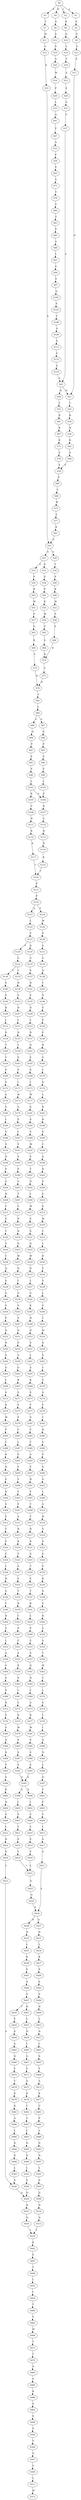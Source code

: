 strict digraph  {
	S0 -> S1 [ label = A ];
	S0 -> S2 [ label = C ];
	S0 -> S3 [ label = P ];
	S0 -> S4 [ label = H ];
	S1 -> S5 [ label = S ];
	S2 -> S6 [ label = R ];
	S3 -> S7 [ label = T ];
	S4 -> S8 [ label = G ];
	S5 -> S9 [ label = G ];
	S6 -> S10 [ label = Q ];
	S7 -> S11 [ label = W ];
	S8 -> S12 [ label = S ];
	S9 -> S13 [ label = G ];
	S10 -> S14 [ label = L ];
	S11 -> S15 [ label = V ];
	S12 -> S16 [ label = S ];
	S13 -> S17 [ label = S ];
	S14 -> S18 [ label = T ];
	S15 -> S19 [ label = K ];
	S16 -> S20 [ label = A ];
	S17 -> S21 [ label = N ];
	S18 -> S22 [ label = A ];
	S19 -> S23 [ label = S ];
	S20 -> S24 [ label = W ];
	S21 -> S25 [ label = C ];
	S22 -> S26 [ label = S ];
	S23 -> S27 [ label = G ];
	S23 -> S28 [ label = S ];
	S24 -> S29 [ label = P ];
	S25 -> S30 [ label = R ];
	S26 -> S31 [ label = G ];
	S27 -> S32 [ label = S ];
	S27 -> S33 [ label = G ];
	S28 -> S34 [ label = T ];
	S29 -> S35 [ label = L ];
	S30 -> S36 [ label = R ];
	S31 -> S37 [ label = G ];
	S32 -> S38 [ label = G ];
	S33 -> S39 [ label = P ];
	S34 -> S40 [ label = P ];
	S35 -> S41 [ label = Q ];
	S36 -> S42 [ label = K ];
	S37 -> S43 [ label = S ];
	S38 -> S44 [ label = P ];
	S39 -> S45 [ label = R ];
	S40 -> S46 [ label = K ];
	S41 -> S47 [ label = P ];
	S42 -> S48 [ label = S ];
	S43 -> S21 [ label = N ];
	S43 -> S49 [ label = H ];
	S44 -> S50 [ label = K ];
	S45 -> S51 [ label = W ];
	S46 -> S52 [ label = W ];
	S47 -> S53 [ label = A ];
	S48 -> S54 [ label = V ];
	S49 -> S55 [ label = C ];
	S50 -> S56 [ label = W ];
	S51 -> S57 [ label = P ];
	S52 -> S58 [ label = P ];
	S53 -> S59 [ label = P ];
	S54 -> S60 [ label = P ];
	S55 -> S61 [ label = R ];
	S56 -> S62 [ label = P ];
	S57 -> S63 [ label = S ];
	S58 -> S64 [ label = S ];
	S59 -> S65 [ label = P ];
	S60 -> S66 [ label = T ];
	S61 -> S67 [ label = R ];
	S62 -> S68 [ label = S ];
	S63 -> S69 [ label = R ];
	S64 -> S70 [ label = R ];
	S65 -> S71 [ label = V ];
	S66 -> S72 [ label = W ];
	S67 -> S73 [ label = K ];
	S68 -> S70 [ label = R ];
	S69 -> S74 [ label = C ];
	S70 -> S75 [ label = C ];
	S71 -> S76 [ label = T ];
	S72 -> S77 [ label = V ];
	S73 -> S78 [ label = S ];
	S74 -> S79 [ label = R ];
	S75 -> S79 [ label = R ];
	S76 -> S80 [ label = P ];
	S77 -> S81 [ label = K ];
	S78 -> S54 [ label = V ];
	S79 -> S82 [ label = A ];
	S80 -> S83 [ label = G ];
	S81 -> S23 [ label = S ];
	S82 -> S84 [ label = L ];
	S83 -> S85 [ label = P ];
	S84 -> S86 [ label = E ];
	S84 -> S87 [ label = G ];
	S85 -> S88 [ label = G ];
	S86 -> S89 [ label = D ];
	S87 -> S90 [ label = D ];
	S88 -> S91 [ label = L ];
	S89 -> S92 [ label = P ];
	S90 -> S93 [ label = P ];
	S91 -> S94 [ label = S ];
	S92 -> S95 [ label = E ];
	S93 -> S96 [ label = E ];
	S94 -> S97 [ label = E ];
	S95 -> S98 [ label = S ];
	S96 -> S99 [ label = S ];
	S97 -> S100 [ label = Q ];
	S98 -> S101 [ label = L ];
	S99 -> S102 [ label = L ];
	S100 -> S103 [ label = P ];
	S101 -> S104 [ label = S ];
	S101 -> S105 [ label = R ];
	S102 -> S104 [ label = S ];
	S103 -> S106 [ label = T ];
	S104 -> S107 [ label = R ];
	S105 -> S108 [ label = C ];
	S106 -> S109 [ label = A ];
	S107 -> S110 [ label = C ];
	S108 -> S111 [ label = H ];
	S109 -> S112 [ label = S ];
	S110 -> S113 [ label = H ];
	S111 -> S114 [ label = R ];
	S112 -> S115 [ label = G ];
	S113 -> S116 [ label = R ];
	S114 -> S117 [ label = K ];
	S115 -> S118 [ label = G ];
	S116 -> S119 [ label = K ];
	S117 -> S120 [ label = T ];
	S118 -> S43 [ label = S ];
	S119 -> S120 [ label = T ];
	S120 -> S121 [ label = P ];
	S121 -> S122 [ label = P ];
	S122 -> S123 [ label = A ];
	S122 -> S124 [ label = P ];
	S123 -> S125 [ label = L ];
	S124 -> S126 [ label = W ];
	S125 -> S127 [ label = P ];
	S126 -> S128 [ label = P ];
	S127 -> S129 [ label = P ];
	S127 -> S130 [ label = Q ];
	S128 -> S131 [ label = S ];
	S129 -> S132 [ label = G ];
	S130 -> S133 [ label = G ];
	S131 -> S134 [ label = G ];
	S132 -> S135 [ label = C ];
	S132 -> S136 [ label = T ];
	S133 -> S137 [ label = S ];
	S134 -> S138 [ label = Q ];
	S135 -> S139 [ label = N ];
	S136 -> S140 [ label = S ];
	S137 -> S141 [ label = N ];
	S138 -> S142 [ label = T ];
	S139 -> S143 [ label = E ];
	S140 -> S144 [ label = E ];
	S141 -> S145 [ label = E ];
	S142 -> S146 [ label = N ];
	S143 -> S147 [ label = N ];
	S144 -> S148 [ label = R ];
	S145 -> S149 [ label = N ];
	S146 -> S150 [ label = V ];
	S147 -> S151 [ label = L ];
	S148 -> S152 [ label = L ];
	S149 -> S153 [ label = L ];
	S150 -> S154 [ label = P ];
	S151 -> S155 [ label = N ];
	S152 -> S156 [ label = D ];
	S153 -> S157 [ label = N ];
	S154 -> S158 [ label = P ];
	S155 -> S159 [ label = L ];
	S156 -> S160 [ label = T ];
	S157 -> S161 [ label = Q ];
	S158 -> S162 [ label = R ];
	S159 -> S163 [ label = E ];
	S160 -> S164 [ label = T ];
	S161 -> S165 [ label = E ];
	S162 -> S166 [ label = A ];
	S163 -> S167 [ label = S ];
	S164 -> S168 [ label = S ];
	S165 -> S169 [ label = S ];
	S166 -> S170 [ label = L ];
	S167 -> S171 [ label = I ];
	S168 -> S172 [ label = V ];
	S169 -> S173 [ label = I ];
	S170 -> S174 [ label = D ];
	S171 -> S175 [ label = W ];
	S172 -> S176 [ label = A ];
	S173 -> S177 [ label = W ];
	S174 -> S178 [ label = L ];
	S175 -> S179 [ label = G ];
	S176 -> S180 [ label = G ];
	S177 -> S181 [ label = G ];
	S178 -> S182 [ label = R ];
	S179 -> S183 [ label = P ];
	S180 -> S184 [ label = L ];
	S181 -> S185 [ label = S ];
	S182 -> S186 [ label = R ];
	S183 -> S187 [ label = L ];
	S184 -> S188 [ label = G ];
	S185 -> S189 [ label = V ];
	S186 -> S190 [ label = G ];
	S187 -> S191 [ label = V ];
	S188 -> S192 [ label = A ];
	S189 -> S193 [ label = M ];
	S190 -> S194 [ label = C ];
	S191 -> S195 [ label = S ];
	S192 -> S196 [ label = D ];
	S193 -> S197 [ label = S ];
	S194 -> S198 [ label = G ];
	S195 -> S199 [ label = P ];
	S196 -> S200 [ label = P ];
	S197 -> S201 [ label = T ];
	S198 -> S202 [ label = R ];
	S199 -> S203 [ label = G ];
	S200 -> S204 [ label = G ];
	S201 -> S205 [ label = N ];
	S202 -> S206 [ label = S ];
	S203 -> S207 [ label = T ];
	S204 -> S208 [ label = R ];
	S205 -> S209 [ label = L ];
	S206 -> S210 [ label = G ];
	S207 -> S211 [ label = V ];
	S208 -> S212 [ label = T ];
	S209 -> S213 [ label = M ];
	S210 -> S214 [ label = P ];
	S211 -> S215 [ label = D ];
	S212 -> S216 [ label = G ];
	S213 -> S217 [ label = E ];
	S214 -> S218 [ label = W ];
	S215 -> S219 [ label = R ];
	S216 -> S220 [ label = T ];
	S217 -> S221 [ label = G ];
	S218 -> S222 [ label = C ];
	S219 -> S223 [ label = Q ];
	S220 -> S224 [ label = V ];
	S221 -> S225 [ label = Q ];
	S222 -> S226 [ label = L ];
	S223 -> S227 [ label = W ];
	S224 -> S228 [ label = T ];
	S225 -> S229 [ label = W ];
	S226 -> S230 [ label = R ];
	S227 -> S231 [ label = Q ];
	S228 -> S232 [ label = Q ];
	S229 -> S233 [ label = Q ];
	S230 -> S234 [ label = V ];
	S231 -> S235 [ label = L ];
	S232 -> S236 [ label = S ];
	S233 -> S237 [ label = L ];
	S234 -> S238 [ label = V ];
	S235 -> S239 [ label = G ];
	S236 -> S240 [ label = G ];
	S237 -> S241 [ label = G ];
	S238 -> S242 [ label = L ];
	S239 -> S243 [ label = V ];
	S240 -> S244 [ label = V ];
	S241 -> S245 [ label = K ];
	S242 -> S246 [ label = S ];
	S243 -> S247 [ label = S ];
	S244 -> S248 [ label = P ];
	S245 -> S249 [ label = N ];
	S246 -> S250 [ label = C ];
	S247 -> S251 [ label = D ];
	S248 -> S252 [ label = Q ];
	S249 -> S253 [ label = D ];
	S250 -> S254 [ label = M ];
	S251 -> S255 [ label = P ];
	S252 -> S256 [ label = R ];
	S253 -> S257 [ label = S ];
	S254 -> S258 [ label = Q ];
	S255 -> S259 [ label = A ];
	S256 -> S260 [ label = G ];
	S257 -> S261 [ label = L ];
	S258 -> S262 [ label = S ];
	S259 -> S263 [ label = G ];
	S260 -> S264 [ label = G ];
	S261 -> S265 [ label = A ];
	S262 -> S266 [ label = C ];
	S263 -> S267 [ label = R ];
	S264 -> S268 [ label = L ];
	S265 -> S269 [ label = K ];
	S266 -> S270 [ label = G ];
	S267 -> S271 [ label = S ];
	S268 -> S272 [ label = V ];
	S269 -> S273 [ label = S ];
	S270 -> S274 [ label = A ];
	S271 -> S275 [ label = F ];
	S272 -> S276 [ label = K ];
	S273 -> S277 [ label = F ];
	S274 -> S278 [ label = F ];
	S275 -> S279 [ label = P ];
	S276 -> S280 [ label = W ];
	S277 -> S281 [ label = S ];
	S278 -> S282 [ label = C ];
	S279 -> S283 [ label = C ];
	S280 -> S284 [ label = P ];
	S281 -> S285 [ label = C ];
	S282 -> S286 [ label = H ];
	S283 -> S287 [ label = L ];
	S284 -> S288 [ label = C ];
	S285 -> S289 [ label = T ];
	S286 -> S290 [ label = V ];
	S287 -> S291 [ label = P ];
	S288 -> S292 [ label = R ];
	S289 -> S293 [ label = S ];
	S290 -> S294 [ label = P ];
	S291 -> S295 [ label = F ];
	S292 -> S296 [ label = D ];
	S293 -> S297 [ label = F ];
	S294 -> S298 [ label = A ];
	S295 -> S299 [ label = Y ];
	S296 -> S300 [ label = E ];
	S297 -> S301 [ label = H ];
	S298 -> S302 [ label = S ];
	S299 -> S303 [ label = F ];
	S300 -> S304 [ label = D ];
	S301 -> S305 [ label = F ];
	S302 -> S306 [ label = L ];
	S303 -> S307 [ label = P ];
	S304 -> S308 [ label = S ];
	S305 -> S309 [ label = T ];
	S306 -> S310 [ label = A ];
	S307 -> S311 [ label = A ];
	S308 -> S312 [ label = E ];
	S309 -> S313 [ label = T ];
	S310 -> S314 [ label = H ];
	S311 -> S315 [ label = N ];
	S312 -> S316 [ label = F ];
	S313 -> S317 [ label = N ];
	S314 -> S318 [ label = G ];
	S315 -> S319 [ label = K ];
	S316 -> S320 [ label = P ];
	S317 -> S321 [ label = K ];
	S318 -> S322 [ label = G ];
	S319 -> S323 [ label = T ];
	S320 -> S324 [ label = F ];
	S321 -> S325 [ label = A ];
	S322 -> S326 [ label = S ];
	S323 -> S327 [ label = A ];
	S324 -> S328 [ label = L ];
	S325 -> S329 [ label = T ];
	S326 -> S330 [ label = P ];
	S327 -> S331 [ label = E ];
	S328 -> S332 [ label = H ];
	S329 -> S333 [ label = E ];
	S330 -> S334 [ label = K ];
	S331 -> S335 [ label = T ];
	S332 -> S336 [ label = G ];
	S333 -> S337 [ label = T ];
	S334 -> S338 [ label = A ];
	S335 -> S339 [ label = R ];
	S336 -> S340 [ label = C ];
	S337 -> S341 [ label = R ];
	S338 -> S342 [ label = G ];
	S339 -> S343 [ label = I ];
	S340 -> S344 [ label = N ];
	S341 -> S345 [ label = L ];
	S342 -> S346 [ label = R ];
	S343 -> S347 [ label = P ];
	S344 -> S348 [ label = S ];
	S345 -> S349 [ label = P ];
	S346 -> S350 [ label = G ];
	S347 -> S351 [ label = C ];
	S348 -> S352 [ label = L ];
	S349 -> S353 [ label = C ];
	S350 -> S354 [ label = S ];
	S351 -> S355 [ label = A ];
	S352 -> S356 [ label = A ];
	S353 -> S357 [ label = S ];
	S354 -> S358 [ label = T ];
	S355 -> S359 [ label = R ];
	S356 -> S360 [ label = G ];
	S357 -> S361 [ label = Q ];
	S358 -> S362 [ label = W ];
	S359 -> S363 [ label = S ];
	S360 -> S364 [ label = A ];
	S361 -> S365 [ label = N ];
	S362 -> S366 [ label = C ];
	S363 -> S367 [ label = I ];
	S364 -> S368 [ label = S ];
	S365 -> S369 [ label = L ];
	S366 -> S370 [ label = L ];
	S367 -> S371 [ label = V ];
	S368 -> S372 [ label = R ];
	S369 -> S373 [ label = A ];
	S370 -> S374 [ label = S ];
	S371 -> S375 [ label = R ];
	S372 -> S376 [ label = P ];
	S373 -> S377 [ label = R ];
	S374 -> S378 [ label = L ];
	S375 -> S379 [ label = W ];
	S376 -> S380 [ label = S ];
	S377 -> S381 [ label = W ];
	S378 -> S382 [ label = I ];
	S379 -> S383 [ label = P ];
	S380 -> S384 [ label = A ];
	S381 -> S385 [ label = P ];
	S382 -> S386 [ label = A ];
	S383 -> S387 [ label = S ];
	S384 -> S388 [ label = D ];
	S385 -> S389 [ label = S ];
	S386 -> S390 [ label = N ];
	S387 -> S391 [ label = E ];
	S388 -> S392 [ label = Y ];
	S389 -> S393 [ label = E ];
	S390 -> S394 [ label = L ];
	S391 -> S395 [ label = E ];
	S392 -> S396 [ label = S ];
	S393 -> S395 [ label = E ];
	S394 -> S397 [ label = D ];
	S395 -> S398 [ label = H ];
	S395 -> S399 [ label = S ];
	S396 -> S400 [ label = K ];
	S397 -> S401 [ label = F ];
	S398 -> S402 [ label = I ];
	S399 -> S403 [ label = I ];
	S400 -> S404 [ label = H ];
	S401 -> S405 [ label = P ];
	S402 -> S406 [ label = E ];
	S403 -> S407 [ label = E ];
	S404 -> S408 [ label = A ];
	S405 -> S409 [ label = F ];
	S406 -> S410 [ label = Y ];
	S407 -> S411 [ label = Y ];
	S408 -> S412 [ label = L ];
	S409 -> S413 [ label = L ];
	S410 -> S414 [ label = P ];
	S411 -> S415 [ label = P ];
	S412 -> S416 [ label = D ];
	S413 -> S417 [ label = S ];
	S414 -> S418 [ label = F ];
	S415 -> S419 [ label = F ];
	S416 -> S420 [ label = D ];
	S417 -> S421 [ label = G ];
	S418 -> S422 [ label = L ];
	S419 -> S422 [ label = L ];
	S420 -> S423 [ label = L ];
	S421 -> S424 [ label = S ];
	S422 -> S425 [ label = S ];
	S423 -> S426 [ label = S ];
	S424 -> S427 [ label = Q ];
	S424 -> S428 [ label = K ];
	S425 -> S429 [ label = G ];
	S426 -> S430 [ label = Q ];
	S427 -> S431 [ label = N ];
	S428 -> S432 [ label = N ];
	S429 -> S424 [ label = S ];
	S430 -> S433 [ label = N ];
	S431 -> S434 [ label = L ];
	S432 -> S435 [ label = L ];
	S433 -> S436 [ label = Q ];
	S434 -> S437 [ label = K ];
	S435 -> S438 [ label = K ];
	S436 -> S439 [ label = L ];
	S437 -> S440 [ label = E ];
	S438 -> S441 [ label = E ];
	S439 -> S442 [ label = K ];
	S440 -> S443 [ label = S ];
	S441 -> S444 [ label = A ];
	S442 -> S445 [ label = E ];
	S443 -> S446 [ label = S ];
	S444 -> S447 [ label = S ];
	S445 -> S448 [ label = T ];
	S446 -> S449 [ label = H ];
	S447 -> S450 [ label = Y ];
	S447 -> S451 [ label = H ];
	S448 -> S452 [ label = I ];
	S449 -> S453 [ label = L ];
	S450 -> S454 [ label = P ];
	S451 -> S455 [ label = L ];
	S452 -> S456 [ label = L ];
	S453 -> S457 [ label = N ];
	S454 -> S458 [ label = S ];
	S455 -> S459 [ label = N ];
	S456 -> S460 [ label = T ];
	S457 -> S461 [ label = I ];
	S458 -> S462 [ label = A ];
	S459 -> S463 [ label = I ];
	S460 -> S464 [ label = V ];
	S461 -> S465 [ label = S ];
	S462 -> S466 [ label = D ];
	S463 -> S467 [ label = G ];
	S464 -> S468 [ label = M ];
	S465 -> S469 [ label = Y ];
	S466 -> S470 [ label = Y ];
	S467 -> S471 [ label = F ];
	S468 -> S472 [ label = T ];
	S469 -> S473 [ label = A ];
	S470 -> S474 [ label = T ];
	S471 -> S475 [ label = A ];
	S472 -> S476 [ label = T ];
	S473 -> S477 [ label = K ];
	S474 -> S478 [ label = K ];
	S475 -> S479 [ label = K ];
	S476 -> S480 [ label = A ];
	S477 -> S481 [ label = C ];
	S478 -> S482 [ label = R ];
	S479 -> S483 [ label = C ];
	S480 -> S484 [ label = G ];
	S481 -> S485 [ label = P ];
	S482 -> S486 [ label = A ];
	S483 -> S487 [ label = T ];
	S484 -> S488 [ label = K ];
	S485 -> S489 [ label = L ];
	S486 -> S490 [ label = L ];
	S487 -> S491 [ label = L ];
	S488 -> S492 [ label = E ];
	S489 -> S493 [ label = D ];
	S490 -> S494 [ label = D ];
	S491 -> S495 [ label = D ];
	S492 -> S496 [ label = S ];
	S493 -> S497 [ label = N ];
	S494 -> S498 [ label = D ];
	S495 -> S499 [ label = D ];
	S496 -> S500 [ label = S ];
	S497 -> S501 [ label = L ];
	S498 -> S502 [ label = L ];
	S499 -> S503 [ label = L ];
	S500 -> S504 [ label = V ];
	S501 -> S505 [ label = S ];
	S502 -> S426 [ label = S ];
	S503 -> S506 [ label = S ];
	S504 -> S507 [ label = G ];
	S505 -> S508 [ label = Q ];
	S506 -> S430 [ label = Q ];
	S507 -> S509 [ label = V ];
	S508 -> S510 [ label = N ];
	S509 -> S511 [ label = L ];
	S510 -> S512 [ label = Q ];
	S511 -> S513 [ label = M ];
	S512 -> S439 [ label = L ];
}
